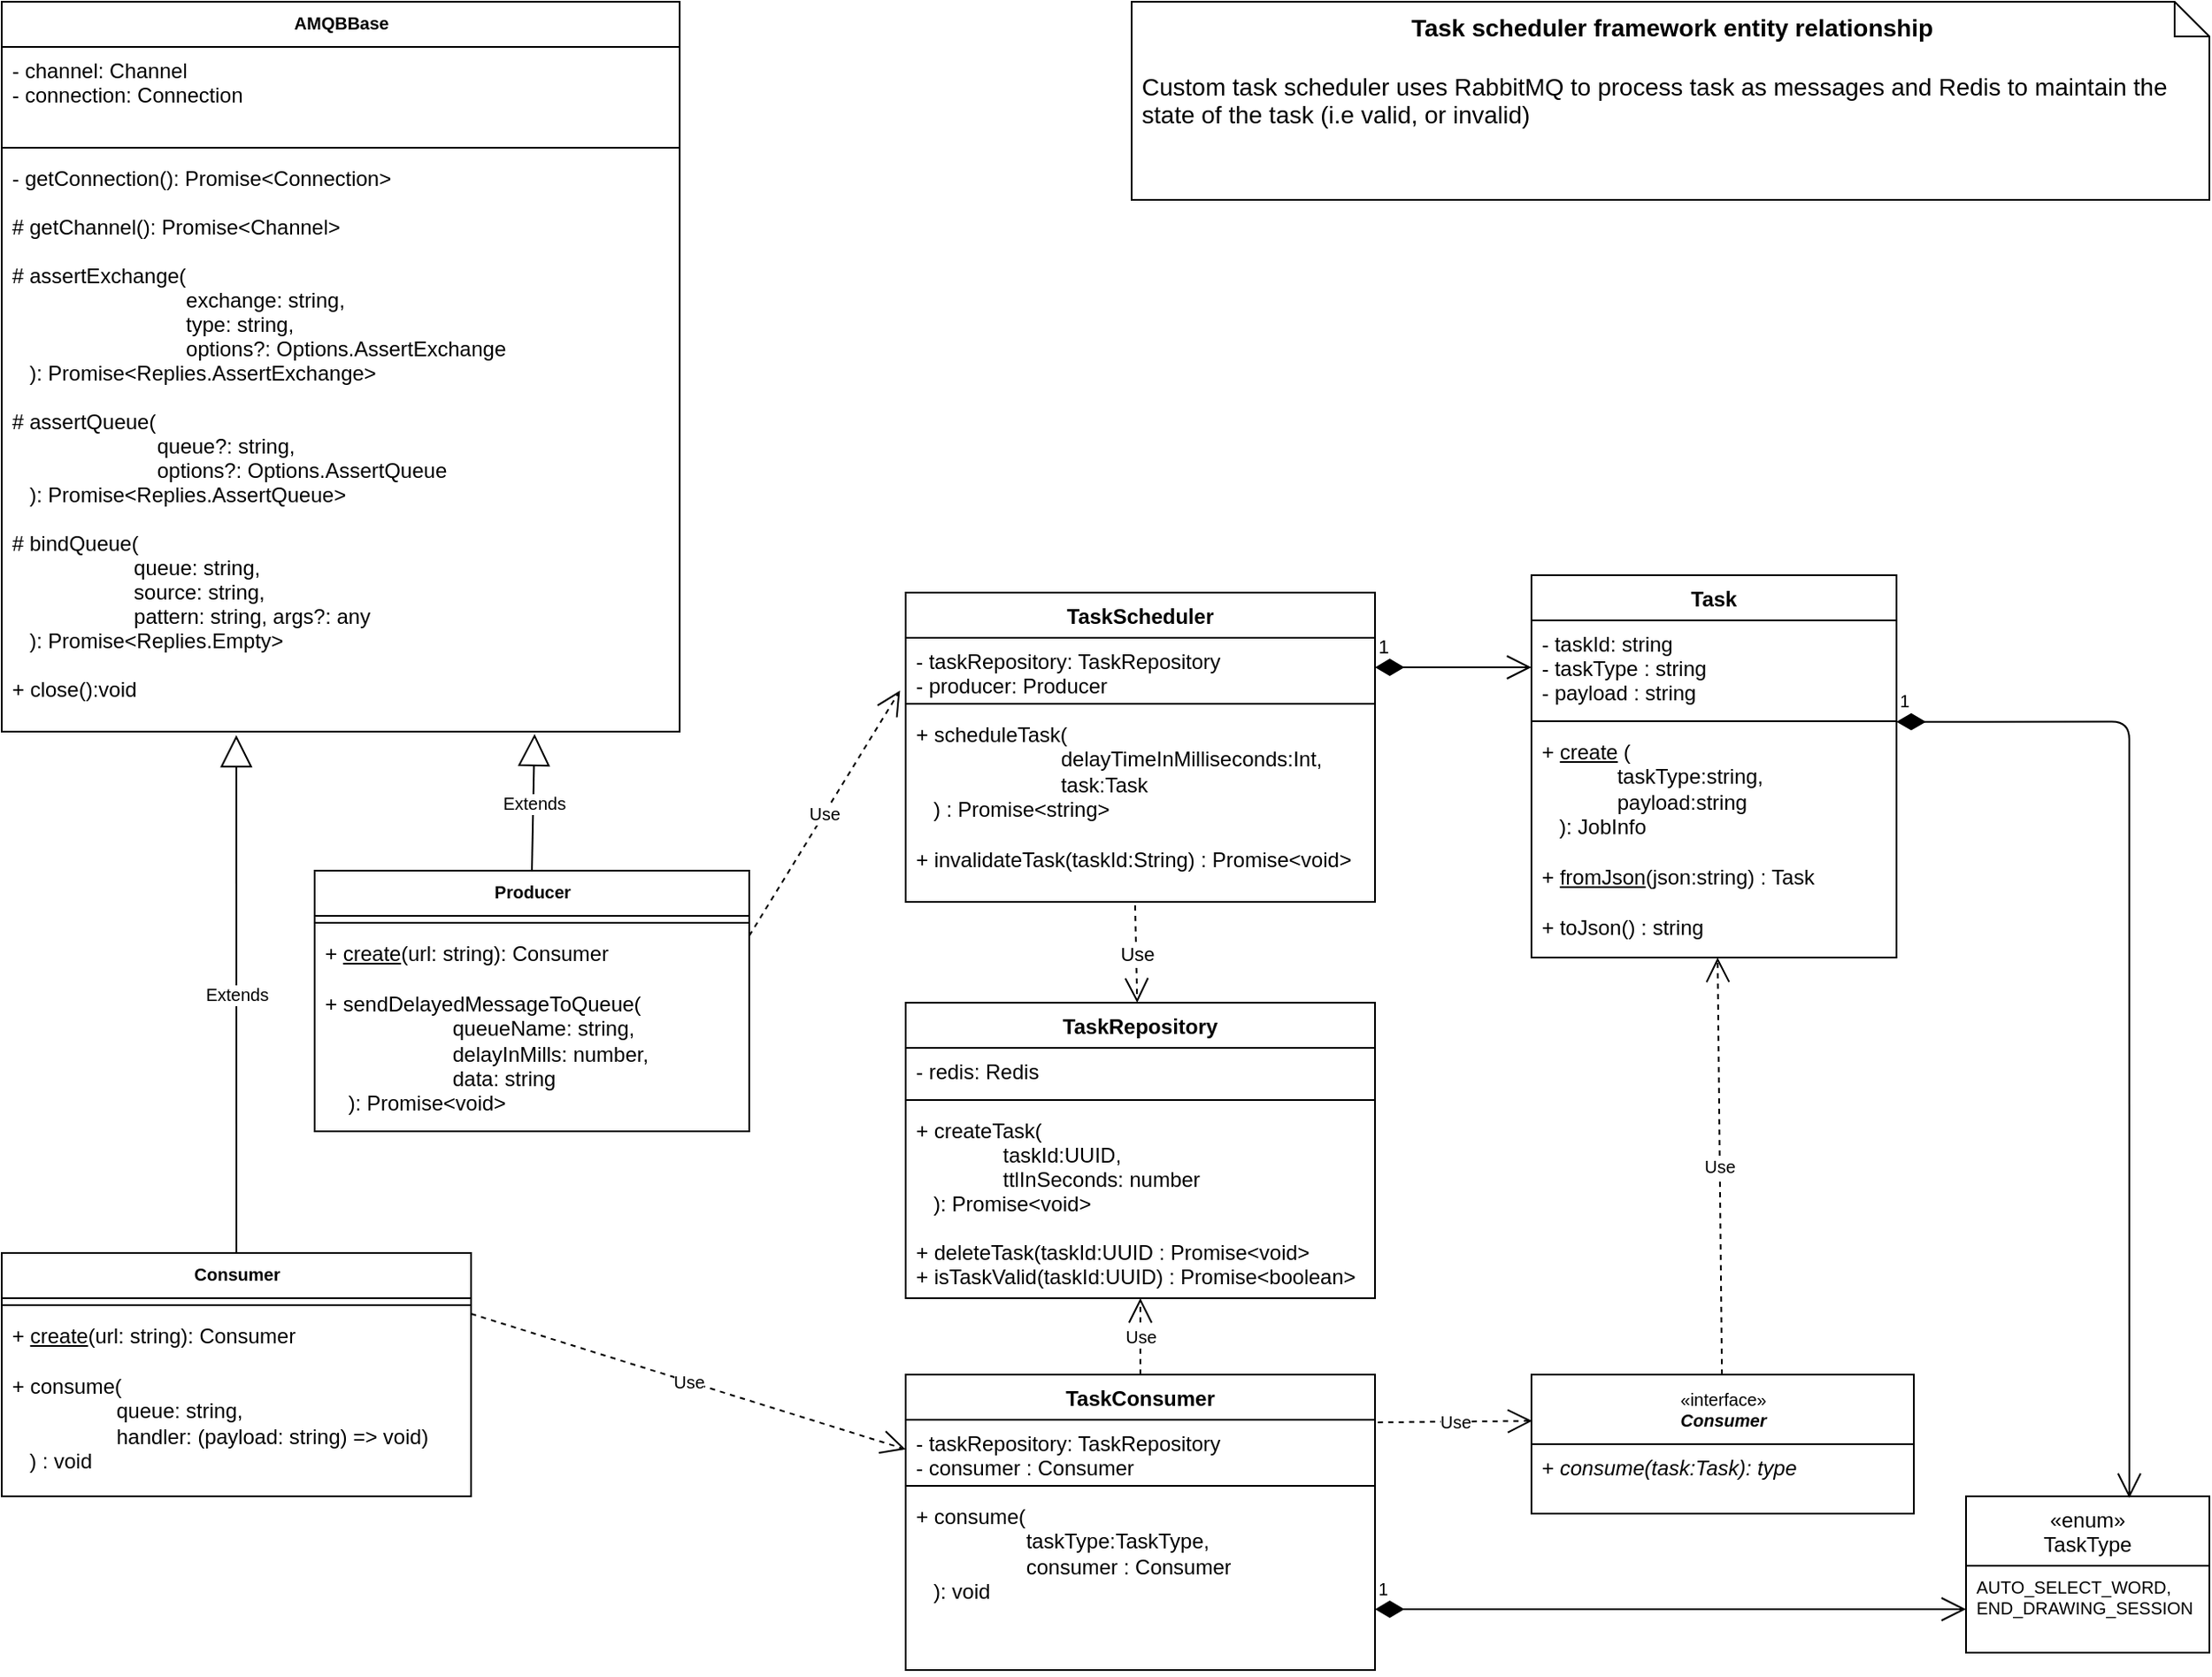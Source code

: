 <mxfile version="14.1.9" type="google"><diagram id="woS4emlaNp29WjCMpDyZ" name="Page-1"><mxGraphModel dx="1968" dy="539" grid="1" gridSize="10" guides="1" tooltips="1" connect="1" arrows="1" fold="1" page="1" pageScale="1" pageWidth="827" pageHeight="1169" math="0" shadow="0"><root><mxCell id="0"/><mxCell id="1" parent="0"/><mxCell id="hHzlAnUzGJKlgmC77fo6-15" value="TaskScheduler" style="swimlane;fontStyle=1;align=center;verticalAlign=top;childLayout=stackLayout;horizontal=1;startSize=26;horizontalStack=0;resizeParent=1;resizeParentMax=0;resizeLast=0;collapsible=1;marginBottom=0;" parent="1" vertex="1"><mxGeometry x="40" y="380" width="270" height="178" as="geometry"/></mxCell><mxCell id="hHzlAnUzGJKlgmC77fo6-16" value="- taskRepository: TaskRepository&#10;- producer: Producer" style="text;strokeColor=none;fillColor=none;align=left;verticalAlign=top;spacingLeft=4;spacingRight=4;overflow=hidden;rotatable=0;points=[[0,0.5],[1,0.5]];portConstraint=eastwest;" parent="hHzlAnUzGJKlgmC77fo6-15" vertex="1"><mxGeometry y="26" width="270" height="34" as="geometry"/></mxCell><mxCell id="hHzlAnUzGJKlgmC77fo6-17" value="" style="line;strokeWidth=1;fillColor=none;align=left;verticalAlign=middle;spacingTop=-1;spacingLeft=3;spacingRight=3;rotatable=0;labelPosition=right;points=[];portConstraint=eastwest;" parent="hHzlAnUzGJKlgmC77fo6-15" vertex="1"><mxGeometry y="60" width="270" height="8" as="geometry"/></mxCell><mxCell id="hHzlAnUzGJKlgmC77fo6-18" value="+ scheduleTask(&lt;br&gt;&amp;nbsp; &amp;nbsp; &amp;nbsp; &amp;nbsp; &amp;nbsp; &amp;nbsp; &amp;nbsp; &amp;nbsp; &amp;nbsp; &amp;nbsp; &amp;nbsp; &amp;nbsp; &amp;nbsp;delayTimeInMilliseconds:Int,&lt;br&gt;&amp;nbsp; &amp;nbsp; &amp;nbsp; &amp;nbsp; &amp;nbsp; &amp;nbsp; &amp;nbsp; &amp;nbsp; &amp;nbsp; &amp;nbsp; &amp;nbsp; &amp;nbsp; &amp;nbsp;task:Task&lt;br&gt;&amp;nbsp; &amp;nbsp;) : Promise&amp;lt;string&amp;gt;&lt;br&gt;&lt;br&gt;+ invalidateTask(taskId:String) : Promise&amp;lt;void&amp;gt;" style="text;strokeColor=none;fillColor=none;align=left;verticalAlign=top;spacingLeft=4;spacingRight=4;overflow=hidden;rotatable=0;points=[[0,0.5],[1,0.5]];portConstraint=eastwest;html=1;" parent="hHzlAnUzGJKlgmC77fo6-15" vertex="1"><mxGeometry y="68" width="270" height="110" as="geometry"/></mxCell><mxCell id="hHzlAnUzGJKlgmC77fo6-19" value="Task" style="swimlane;fontStyle=1;align=center;verticalAlign=top;childLayout=stackLayout;horizontal=1;startSize=26;horizontalStack=0;resizeParent=1;resizeParentMax=0;resizeLast=0;collapsible=1;marginBottom=0;" parent="1" vertex="1"><mxGeometry x="400" y="370" width="210" height="220" as="geometry"/></mxCell><mxCell id="hHzlAnUzGJKlgmC77fo6-20" value="- taskId: string&#10;- taskType : string&#10;- payload : string" style="text;strokeColor=none;fillColor=none;align=left;verticalAlign=top;spacingLeft=4;spacingRight=4;overflow=hidden;rotatable=0;points=[[0,0.5],[1,0.5]];portConstraint=eastwest;" parent="hHzlAnUzGJKlgmC77fo6-19" vertex="1"><mxGeometry y="26" width="210" height="54" as="geometry"/></mxCell><mxCell id="hHzlAnUzGJKlgmC77fo6-21" value="" style="line;strokeWidth=1;fillColor=none;align=left;verticalAlign=middle;spacingTop=-1;spacingLeft=3;spacingRight=3;rotatable=0;labelPosition=right;points=[];portConstraint=eastwest;" parent="hHzlAnUzGJKlgmC77fo6-19" vertex="1"><mxGeometry y="80" width="210" height="8" as="geometry"/></mxCell><mxCell id="hHzlAnUzGJKlgmC77fo6-22" value="+ &lt;u&gt;create&lt;/u&gt; (&lt;br&gt;&amp;nbsp; &amp;nbsp; &amp;nbsp; &amp;nbsp; &amp;nbsp; &amp;nbsp; &amp;nbsp;taskType:string,&lt;br&gt;&amp;nbsp; &amp;nbsp; &amp;nbsp; &amp;nbsp; &amp;nbsp; &amp;nbsp; &amp;nbsp;payload:string&lt;br&gt;&amp;nbsp; &amp;nbsp;): JobInfo&lt;br&gt;&lt;br&gt;+ &lt;u&gt;fromJson&lt;/u&gt;(json:string) : Task&lt;br&gt;&lt;br&gt;+ toJson() : string" style="text;strokeColor=none;fillColor=none;align=left;verticalAlign=top;spacingLeft=4;spacingRight=4;overflow=hidden;rotatable=0;points=[[0,0.5],[1,0.5]];portConstraint=eastwest;fontStyle=0;html=1;" parent="hHzlAnUzGJKlgmC77fo6-19" vertex="1"><mxGeometry y="88" width="210" height="132" as="geometry"/></mxCell><mxCell id="hHzlAnUzGJKlgmC77fo6-24" value="TaskConsumer" style="swimlane;fontStyle=1;align=center;verticalAlign=top;childLayout=stackLayout;horizontal=1;startSize=26;horizontalStack=0;resizeParent=1;resizeParentMax=0;resizeLast=0;collapsible=1;marginBottom=0;" parent="1" vertex="1"><mxGeometry x="40" y="830" width="270" height="170" as="geometry"/></mxCell><mxCell id="hHzlAnUzGJKlgmC77fo6-25" value="- taskRepository: TaskRepository&#10;- consumer : Consumer" style="text;strokeColor=none;fillColor=none;align=left;verticalAlign=top;spacingLeft=4;spacingRight=4;overflow=hidden;rotatable=0;points=[[0,0.5],[1,0.5]];portConstraint=eastwest;" parent="hHzlAnUzGJKlgmC77fo6-24" vertex="1"><mxGeometry y="26" width="270" height="34" as="geometry"/></mxCell><mxCell id="hHzlAnUzGJKlgmC77fo6-26" value="" style="line;strokeWidth=1;fillColor=none;align=left;verticalAlign=middle;spacingTop=-1;spacingLeft=3;spacingRight=3;rotatable=0;labelPosition=right;points=[];portConstraint=eastwest;" parent="hHzlAnUzGJKlgmC77fo6-24" vertex="1"><mxGeometry y="60" width="270" height="8" as="geometry"/></mxCell><mxCell id="hHzlAnUzGJKlgmC77fo6-27" value="+ consume(&lt;br&gt;&amp;nbsp; &amp;nbsp; &amp;nbsp; &amp;nbsp; &amp;nbsp; &amp;nbsp; &amp;nbsp; &amp;nbsp; &amp;nbsp; &amp;nbsp;taskType:TaskType,&lt;br&gt;&amp;nbsp; &amp;nbsp; &amp;nbsp; &amp;nbsp; &amp;nbsp; &amp;nbsp; &amp;nbsp; &amp;nbsp; &amp;nbsp; &amp;nbsp;consumer : Consumer&lt;br&gt;&amp;nbsp; &amp;nbsp;): void" style="text;strokeColor=none;fillColor=none;align=left;verticalAlign=top;spacingLeft=4;spacingRight=4;overflow=hidden;rotatable=0;points=[[0,0.5],[1,0.5]];portConstraint=eastwest;html=1;" parent="hHzlAnUzGJKlgmC77fo6-24" vertex="1"><mxGeometry y="68" width="270" height="102" as="geometry"/></mxCell><mxCell id="hHzlAnUzGJKlgmC77fo6-28" value="1" style="endArrow=open;html=1;endSize=12;startArrow=diamondThin;startSize=14;startFill=1;edgeStyle=orthogonalEdgeStyle;align=left;verticalAlign=bottom;exitX=1;exitY=0.5;exitDx=0;exitDy=0;entryX=0;entryY=0.5;entryDx=0;entryDy=0;" parent="1" source="hHzlAnUzGJKlgmC77fo6-16" target="hHzlAnUzGJKlgmC77fo6-20" edge="1"><mxGeometry x="-1" y="3" relative="1" as="geometry"><mxPoint x="322" y="425" as="sourcePoint"/><mxPoint x="510" y="422" as="targetPoint"/></mxGeometry></mxCell><mxCell id="hHzlAnUzGJKlgmC77fo6-29" value="TaskRepository" style="swimlane;fontStyle=1;align=center;verticalAlign=top;childLayout=stackLayout;horizontal=1;startSize=26;horizontalStack=0;resizeParent=1;resizeParentMax=0;resizeLast=0;collapsible=1;marginBottom=0;" parent="1" vertex="1"><mxGeometry x="40" y="616" width="270" height="170" as="geometry"/></mxCell><mxCell id="hHzlAnUzGJKlgmC77fo6-30" value="- redis: Redis" style="text;strokeColor=none;fillColor=none;align=left;verticalAlign=top;spacingLeft=4;spacingRight=4;overflow=hidden;rotatable=0;points=[[0,0.5],[1,0.5]];portConstraint=eastwest;" parent="hHzlAnUzGJKlgmC77fo6-29" vertex="1"><mxGeometry y="26" width="270" height="26" as="geometry"/></mxCell><mxCell id="hHzlAnUzGJKlgmC77fo6-31" value="" style="line;strokeWidth=1;fillColor=none;align=left;verticalAlign=middle;spacingTop=-1;spacingLeft=3;spacingRight=3;rotatable=0;labelPosition=right;points=[];portConstraint=eastwest;" parent="hHzlAnUzGJKlgmC77fo6-29" vertex="1"><mxGeometry y="52" width="270" height="8" as="geometry"/></mxCell><mxCell id="hHzlAnUzGJKlgmC77fo6-32" value="+ createTask(&#10;               taskId:UUID,&#10;               ttlInSeconds: number&#10;   ): Promise&lt;void&gt;&#10;&#10;+ deleteTask(taskId:UUID : Promise&lt;void&gt;&#10;+ isTaskValid(taskId:UUID) : Promise&lt;boolean&gt;" style="text;strokeColor=none;fillColor=none;align=left;verticalAlign=top;spacingLeft=4;spacingRight=4;overflow=hidden;rotatable=0;points=[[0,0.5],[1,0.5]];portConstraint=eastwest;" parent="hHzlAnUzGJKlgmC77fo6-29" vertex="1"><mxGeometry y="60" width="270" height="110" as="geometry"/></mxCell><mxCell id="hHzlAnUzGJKlgmC77fo6-33" value="Use" style="endArrow=open;endSize=12;dashed=1;html=1;" parent="1" target="hHzlAnUzGJKlgmC77fo6-29" edge="1"><mxGeometry width="160" relative="1" as="geometry"><mxPoint x="172" y="560" as="sourcePoint"/><mxPoint x="430" y="665" as="targetPoint"/></mxGeometry></mxCell><mxCell id="hHzlAnUzGJKlgmC77fo6-40" value="«enum»&#10;TaskType" style="swimlane;fontStyle=0;childLayout=stackLayout;horizontal=1;startSize=40;fillColor=none;horizontalStack=0;resizeParent=1;resizeParentMax=0;resizeLast=0;collapsible=1;marginBottom=0;" parent="1" vertex="1"><mxGeometry x="650" y="900" width="140" height="90" as="geometry"/></mxCell><mxCell id="hHzlAnUzGJKlgmC77fo6-43" value="AUTO_SELECT_WORD,&#10;END_DRAWING_SESSION" style="text;strokeColor=none;fillColor=none;align=left;verticalAlign=top;spacingLeft=4;spacingRight=4;overflow=hidden;rotatable=0;points=[[0,0.5],[1,0.5]];portConstraint=eastwest;fontSize=10;" parent="hHzlAnUzGJKlgmC77fo6-40" vertex="1"><mxGeometry y="40" width="140" height="50" as="geometry"/></mxCell><mxCell id="hHzlAnUzGJKlgmC77fo6-48" value="Use" style="endArrow=open;endSize=12;dashed=1;html=1;fontSize=10;exitX=0.5;exitY=0;exitDx=0;exitDy=0;" parent="1" source="hHzlAnUzGJKlgmC77fo6-24" target="hHzlAnUzGJKlgmC77fo6-32" edge="1"><mxGeometry width="160" relative="1" as="geometry"><mxPoint x="270" y="620" as="sourcePoint"/><mxPoint x="430" y="620" as="targetPoint"/></mxGeometry></mxCell><mxCell id="hHzlAnUzGJKlgmC77fo6-52" value="1" style="endArrow=open;html=1;endSize=12;startArrow=diamondThin;startSize=14;startFill=1;edgeStyle=orthogonalEdgeStyle;align=left;verticalAlign=bottom;fontSize=10;" parent="1" target="hHzlAnUzGJKlgmC77fo6-43" edge="1"><mxGeometry x="-1" y="3" relative="1" as="geometry"><mxPoint x="310" y="965" as="sourcePoint"/><mxPoint x="659" y="774.67" as="targetPoint"/><Array as="points"><mxPoint x="320" y="965"/><mxPoint x="320" y="965"/></Array></mxGeometry></mxCell><mxCell id="hHzlAnUzGJKlgmC77fo6-54" value="«interface»&lt;br&gt;&lt;b&gt;&lt;i&gt;Consumer&lt;/i&gt;&lt;/b&gt;" style="swimlane;fontStyle=0;childLayout=stackLayout;horizontal=1;startSize=40;fillColor=none;horizontalStack=0;resizeParent=1;resizeParentMax=0;resizeLast=0;collapsible=1;marginBottom=0;fontSize=10;html=1;" parent="1" vertex="1"><mxGeometry x="400" y="830" width="220" height="80" as="geometry"/></mxCell><mxCell id="hHzlAnUzGJKlgmC77fo6-55" value="+ &lt;i&gt;consume(task:Task): type&lt;/i&gt;" style="text;strokeColor=none;fillColor=none;align=left;verticalAlign=top;spacingLeft=4;spacingRight=4;overflow=hidden;rotatable=0;points=[[0,0.5],[1,0.5]];portConstraint=eastwest;fontStyle=0;html=1;" parent="hHzlAnUzGJKlgmC77fo6-54" vertex="1"><mxGeometry y="40" width="220" height="40" as="geometry"/></mxCell><mxCell id="hHzlAnUzGJKlgmC77fo6-58" value="Use" style="endArrow=open;endSize=12;dashed=1;html=1;fontSize=10;exitX=1.006;exitY=0.043;exitDx=0;exitDy=0;exitPerimeter=0;entryX=0.002;entryY=0.333;entryDx=0;entryDy=0;entryPerimeter=0;" parent="1" source="hHzlAnUzGJKlgmC77fo6-25" target="hHzlAnUzGJKlgmC77fo6-54" edge="1"><mxGeometry width="160" relative="1" as="geometry"><mxPoint x="110" y="880" as="sourcePoint"/><mxPoint x="430" y="853" as="targetPoint"/></mxGeometry></mxCell><mxCell id="hHzlAnUzGJKlgmC77fo6-59" value="1" style="endArrow=open;html=1;endSize=12;startArrow=diamondThin;startSize=14;startFill=1;edgeStyle=orthogonalEdgeStyle;align=left;verticalAlign=bottom;fontSize=10;exitX=1;exitY=1.08;exitDx=0;exitDy=0;exitPerimeter=0;entryX=0.671;entryY=0.011;entryDx=0;entryDy=0;entryPerimeter=0;" parent="1" source="hHzlAnUzGJKlgmC77fo6-20" target="hHzlAnUzGJKlgmC77fo6-40" edge="1"><mxGeometry x="-1" y="3" relative="1" as="geometry"><mxPoint x="723.3" y="479.336" as="sourcePoint"/><mxPoint x="776" y="890" as="targetPoint"/></mxGeometry></mxCell><mxCell id="hHzlAnUzGJKlgmC77fo6-60" value="Use" style="endArrow=open;endSize=12;dashed=1;html=1;fontSize=10;entryX=0.51;entryY=1;entryDx=0;entryDy=0;entryPerimeter=0;" parent="1" source="hHzlAnUzGJKlgmC77fo6-54" target="hHzlAnUzGJKlgmC77fo6-22" edge="1"><mxGeometry width="160" relative="1" as="geometry"><mxPoint x="590" y="680" as="sourcePoint"/><mxPoint x="750" y="680" as="targetPoint"/></mxGeometry></mxCell><mxCell id="hHzlAnUzGJKlgmC77fo6-61" value="AMQBBase" style="swimlane;fontStyle=1;align=center;verticalAlign=top;childLayout=stackLayout;horizontal=1;startSize=26;horizontalStack=0;resizeParent=1;resizeParentMax=0;resizeLast=0;collapsible=1;marginBottom=0;fontSize=10;html=1;" parent="1" vertex="1"><mxGeometry x="-480" y="40" width="390" height="420" as="geometry"/></mxCell><mxCell id="hHzlAnUzGJKlgmC77fo6-62" value="- channel: Channel&#10;- connection: Connection" style="text;strokeColor=none;fillColor=none;align=left;verticalAlign=top;spacingLeft=4;spacingRight=4;overflow=hidden;rotatable=0;points=[[0,0.5],[1,0.5]];portConstraint=eastwest;" parent="hHzlAnUzGJKlgmC77fo6-61" vertex="1"><mxGeometry y="26" width="390" height="54" as="geometry"/></mxCell><mxCell id="hHzlAnUzGJKlgmC77fo6-63" value="" style="line;strokeWidth=1;fillColor=none;align=left;verticalAlign=middle;spacingTop=-1;spacingLeft=3;spacingRight=3;rotatable=0;labelPosition=right;points=[];portConstraint=eastwest;" parent="hHzlAnUzGJKlgmC77fo6-61" vertex="1"><mxGeometry y="80" width="390" height="8" as="geometry"/></mxCell><mxCell id="hHzlAnUzGJKlgmC77fo6-64" value="- getConnection(): Promise&lt;Connection&gt;&#10;&#10;# getChannel(): Promise&lt;Channel&gt;&#10;&#10;# assertExchange(&#10;                              exchange: string,&#10;                              type: string,&#10;                              options?: Options.AssertExchange&#10;   ): Promise&lt;Replies.AssertExchange&gt;&#10;&#10;# assertQueue(&#10;                         queue?: string,&#10;                         options?: Options.AssertQueue&#10;   ): Promise&lt;Replies.AssertQueue&gt;&#10;&#10;# bindQueue(&#10;                     queue: string,&#10;                     source: string, &#10;                     pattern: string, args?: any&#10;   ): Promise&lt;Replies.Empty&gt;&#10;&#10;+ close():void" style="text;strokeColor=none;fillColor=none;align=left;verticalAlign=top;spacingLeft=4;spacingRight=4;overflow=hidden;rotatable=0;points=[[0,0.5],[1,0.5]];portConstraint=eastwest;" parent="hHzlAnUzGJKlgmC77fo6-61" vertex="1"><mxGeometry y="88" width="390" height="332" as="geometry"/></mxCell><mxCell id="hHzlAnUzGJKlgmC77fo6-65" value="Consumer" style="swimlane;fontStyle=1;align=center;verticalAlign=top;childLayout=stackLayout;horizontal=1;startSize=26;horizontalStack=0;resizeParent=1;resizeParentMax=0;resizeLast=0;collapsible=1;marginBottom=0;fontSize=10;html=1;" parent="1" vertex="1"><mxGeometry x="-480" y="760" width="270" height="140" as="geometry"/></mxCell><mxCell id="hHzlAnUzGJKlgmC77fo6-67" value="" style="line;strokeWidth=1;fillColor=none;align=left;verticalAlign=middle;spacingTop=-1;spacingLeft=3;spacingRight=3;rotatable=0;labelPosition=right;points=[];portConstraint=eastwest;" parent="hHzlAnUzGJKlgmC77fo6-65" vertex="1"><mxGeometry y="26" width="270" height="8" as="geometry"/></mxCell><mxCell id="hHzlAnUzGJKlgmC77fo6-68" value="+&amp;nbsp;&lt;u&gt;create&lt;/u&gt;(url: string): Consumer&lt;br&gt;&lt;br&gt;+&amp;nbsp;consume(&lt;br&gt;&amp;nbsp; &amp;nbsp; &amp;nbsp; &amp;nbsp; &amp;nbsp; &amp;nbsp; &amp;nbsp; &amp;nbsp; &amp;nbsp; queue: string, &lt;br&gt;&amp;nbsp; &amp;nbsp; &amp;nbsp; &amp;nbsp; &amp;nbsp; &amp;nbsp; &amp;nbsp; &amp;nbsp; &amp;nbsp; handler: (payload: string) =&amp;gt; void)&lt;br&gt;&amp;nbsp; &amp;nbsp;) : void&amp;nbsp;" style="text;strokeColor=none;fillColor=none;align=left;verticalAlign=top;spacingLeft=4;spacingRight=4;overflow=hidden;rotatable=0;points=[[0,0.5],[1,0.5]];portConstraint=eastwest;html=1;" parent="hHzlAnUzGJKlgmC77fo6-65" vertex="1"><mxGeometry y="34" width="270" height="106" as="geometry"/></mxCell><mxCell id="hHzlAnUzGJKlgmC77fo6-69" value="Producer" style="swimlane;fontStyle=1;align=center;verticalAlign=top;childLayout=stackLayout;horizontal=1;startSize=26;horizontalStack=0;resizeParent=1;resizeParentMax=0;resizeLast=0;collapsible=1;marginBottom=0;fontSize=10;html=1;" parent="1" vertex="1"><mxGeometry x="-300" y="540" width="250" height="150" as="geometry"/></mxCell><mxCell id="hHzlAnUzGJKlgmC77fo6-71" value="" style="line;strokeWidth=1;fillColor=none;align=left;verticalAlign=middle;spacingTop=-1;spacingLeft=3;spacingRight=3;rotatable=0;labelPosition=right;points=[];portConstraint=eastwest;" parent="hHzlAnUzGJKlgmC77fo6-69" vertex="1"><mxGeometry y="26" width="250" height="8" as="geometry"/></mxCell><mxCell id="hHzlAnUzGJKlgmC77fo6-72" value="+&amp;nbsp;&lt;u&gt;create&lt;/u&gt;(url: string): Consumer&lt;br&gt;&lt;br&gt;+&amp;nbsp;sendDelayedMessageToQueue(&lt;br&gt;&amp;nbsp; &amp;nbsp; &amp;nbsp; &amp;nbsp; &amp;nbsp; &amp;nbsp; &amp;nbsp; &amp;nbsp; &amp;nbsp; &amp;nbsp; &amp;nbsp; queueName: string, &lt;br&gt;&amp;nbsp; &amp;nbsp; &amp;nbsp; &amp;nbsp; &amp;nbsp; &amp;nbsp; &amp;nbsp; &amp;nbsp; &amp;nbsp; &amp;nbsp; &amp;nbsp; delayInMills: number,&lt;br&gt;&amp;nbsp; &amp;nbsp; &amp;nbsp; &amp;nbsp; &amp;nbsp; &amp;nbsp; &amp;nbsp; &amp;nbsp; &amp;nbsp; &amp;nbsp; &amp;nbsp; data: string&lt;br&gt;&amp;nbsp; &amp;nbsp; ): Promise&amp;lt;void&amp;gt;&amp;nbsp;" style="text;strokeColor=none;fillColor=none;align=left;verticalAlign=top;spacingLeft=4;spacingRight=4;overflow=hidden;rotatable=0;points=[[0,0.5],[1,0.5]];portConstraint=eastwest;labelBorderColor=none;html=1;" parent="hHzlAnUzGJKlgmC77fo6-69" vertex="1"><mxGeometry y="34" width="250" height="116" as="geometry"/></mxCell><mxCell id="hHzlAnUzGJKlgmC77fo6-73" value="Extends" style="endArrow=block;endSize=16;endFill=0;html=1;fontSize=10;exitX=0.5;exitY=0;exitDx=0;exitDy=0;entryX=0.346;entryY=1.006;entryDx=0;entryDy=0;entryPerimeter=0;" parent="1" source="hHzlAnUzGJKlgmC77fo6-65" target="hHzlAnUzGJKlgmC77fo6-64" edge="1"><mxGeometry width="160" relative="1" as="geometry"><mxPoint x="-290" y="520.33" as="sourcePoint"/><mxPoint x="-259.27" y="459.998" as="targetPoint"/></mxGeometry></mxCell><mxCell id="hHzlAnUzGJKlgmC77fo6-74" value="Extends" style="endArrow=block;endSize=16;endFill=0;html=1;fontSize=10;exitX=0.5;exitY=0;exitDx=0;exitDy=0;entryX=0.786;entryY=1.004;entryDx=0;entryDy=0;entryPerimeter=0;" parent="1" source="hHzlAnUzGJKlgmC77fo6-69" target="hHzlAnUzGJKlgmC77fo6-64" edge="1"><mxGeometry width="160" relative="1" as="geometry"><mxPoint x="-190" y="490" as="sourcePoint"/><mxPoint x="-128" y="490" as="targetPoint"/></mxGeometry></mxCell><mxCell id="hHzlAnUzGJKlgmC77fo6-75" value="Use" style="endArrow=open;endSize=12;dashed=1;html=1;fontSize=10;exitX=1;exitY=0.25;exitDx=0;exitDy=0;entryX=-0.012;entryY=0.892;entryDx=0;entryDy=0;entryPerimeter=0;" parent="1" source="hHzlAnUzGJKlgmC77fo6-69" target="hHzlAnUzGJKlgmC77fo6-16" edge="1"><mxGeometry width="160" relative="1" as="geometry"><mxPoint x="20" y="602.67" as="sourcePoint"/><mxPoint x="180" y="602.67" as="targetPoint"/></mxGeometry></mxCell><mxCell id="hHzlAnUzGJKlgmC77fo6-80" value="Use" style="endArrow=open;endSize=12;dashed=1;html=1;fontSize=10;exitX=1;exitY=0.25;exitDx=0;exitDy=0;entryX=0;entryY=0.5;entryDx=0;entryDy=0;" parent="1" source="hHzlAnUzGJKlgmC77fo6-65" target="hHzlAnUzGJKlgmC77fo6-25" edge="1"><mxGeometry width="160" relative="1" as="geometry"><mxPoint x="-200" y="775" as="sourcePoint"/><mxPoint x="-40" y="775" as="targetPoint"/></mxGeometry></mxCell><mxCell id="hHzlAnUzGJKlgmC77fo6-91" value="&lt;blockquote style=&quot;margin: 0 0 0 40px ; border: none ; padding: 0px&quot;&gt;&lt;/blockquote&gt;&lt;b style=&quot;font-size: 14px&quot;&gt;&lt;div style=&quot;text-align: center&quot;&gt;&lt;b&gt;Task scheduler framework entity relationship&lt;/b&gt;&lt;/div&gt;&lt;/b&gt;&lt;font&gt;&lt;span style=&quot;font-size: 14px&quot;&gt;&lt;br&gt;&amp;nbsp;Custom task scheduler uses RabbitMQ&lt;/span&gt;&lt;span style=&quot;font-size: 14px&quot;&gt;&amp;nbsp;to process task as messages and Redis to maintain the&amp;nbsp; &amp;nbsp;state of the task (i.e valid, or invalid)&amp;nbsp;&lt;/span&gt;&lt;/font&gt;" style="shape=note;size=20;whiteSpace=wrap;html=1;fontSize=10;align=left;verticalAlign=top;" parent="1" vertex="1"><mxGeometry x="170" y="40" width="620" height="114" as="geometry"/></mxCell></root></mxGraphModel></diagram></mxfile>